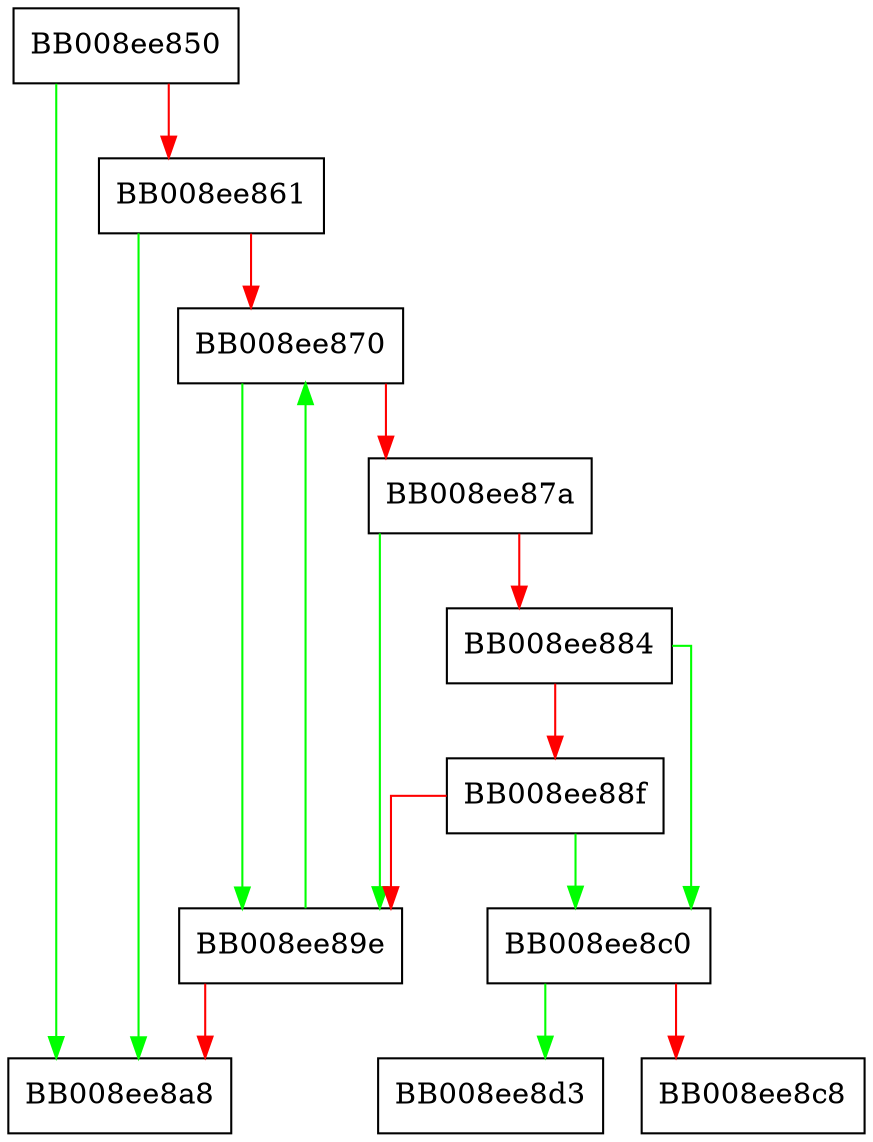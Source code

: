 digraph _dl_find_dso_for_object {
  node [shape="box"];
  graph [splines=ortho];
  BB008ee850 -> BB008ee8a8 [color="green"];
  BB008ee850 -> BB008ee861 [color="red"];
  BB008ee861 -> BB008ee8a8 [color="green"];
  BB008ee861 -> BB008ee870 [color="red"];
  BB008ee870 -> BB008ee89e [color="green"];
  BB008ee870 -> BB008ee87a [color="red"];
  BB008ee87a -> BB008ee89e [color="green"];
  BB008ee87a -> BB008ee884 [color="red"];
  BB008ee884 -> BB008ee8c0 [color="green"];
  BB008ee884 -> BB008ee88f [color="red"];
  BB008ee88f -> BB008ee8c0 [color="green"];
  BB008ee88f -> BB008ee89e [color="red"];
  BB008ee89e -> BB008ee870 [color="green"];
  BB008ee89e -> BB008ee8a8 [color="red"];
  BB008ee8c0 -> BB008ee8d3 [color="green"];
  BB008ee8c0 -> BB008ee8c8 [color="red"];
}